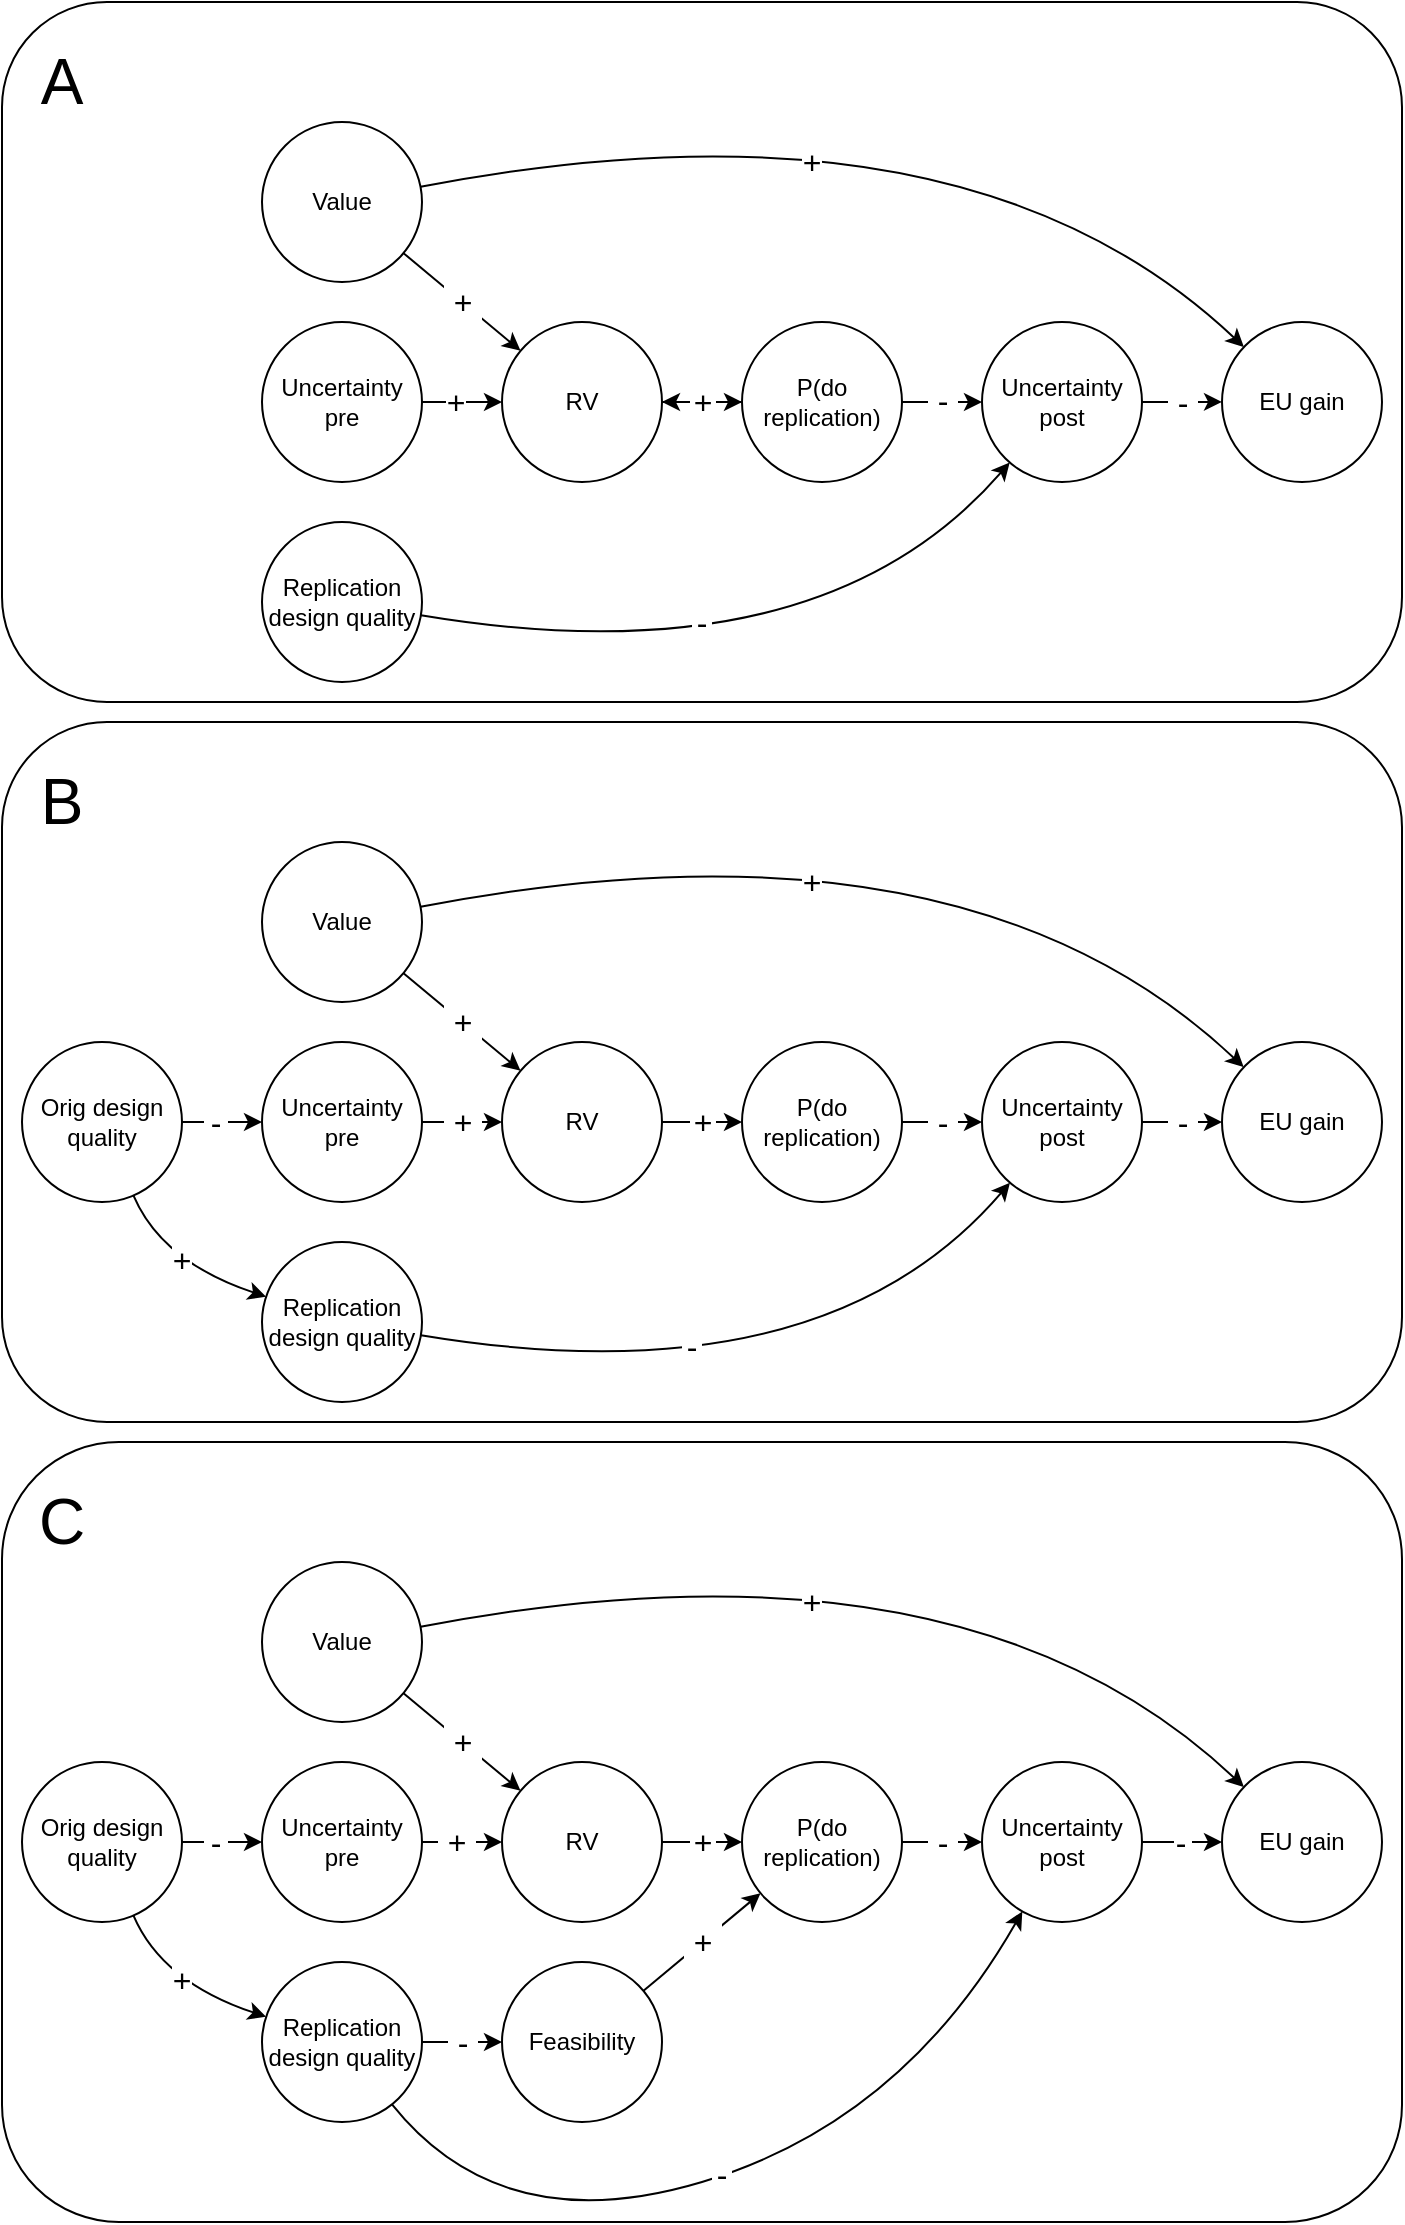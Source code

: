 <mxfile version="15.2.7" type="device"><diagram id="JsxDe5nBNDgUNmhO8-oi" name="Page-1"><mxGraphModel dx="905" dy="1772" grid="1" gridSize="10" guides="1" tooltips="1" connect="1" arrows="1" fold="1" page="1" pageScale="1" pageWidth="850" pageHeight="1100" math="0" shadow="0"><root><mxCell id="0"/><mxCell id="1" parent="0"/><mxCell id="ThYorFItu5LRQn0sHHz5-5" value="" style="rounded=1;whiteSpace=wrap;html=1;fontSize=16;strokeWidth=1;" vertex="1" parent="1"><mxGeometry x="70" y="460" width="700" height="390" as="geometry"/></mxCell><mxCell id="ThYorFItu5LRQn0sHHz5-4" value="" style="rounded=1;whiteSpace=wrap;html=1;fontSize=16;strokeWidth=1;" vertex="1" parent="1"><mxGeometry x="70" y="100" width="700" height="350" as="geometry"/></mxCell><mxCell id="ThYorFItu5LRQn0sHHz5-3" value="" style="rounded=1;whiteSpace=wrap;html=1;fontSize=16;strokeWidth=1;" vertex="1" parent="1"><mxGeometry x="70" y="-260" width="700" height="350" as="geometry"/></mxCell><mxCell id="REaUTDiiLadn9hdw3kWW-1" style="edgeStyle=orthogonalEdgeStyle;rounded=0;orthogonalLoop=1;jettySize=auto;html=1;" parent="1" source="REaUTDiiLadn9hdw3kWW-2" target="REaUTDiiLadn9hdw3kWW-6" edge="1"><mxGeometry relative="1" as="geometry"/></mxCell><mxCell id="REaUTDiiLadn9hdw3kWW-2" value="Orig design quality" style="ellipse;whiteSpace=wrap;html=1;aspect=fixed;" parent="1" vertex="1"><mxGeometry x="80" y="260" width="80" height="80" as="geometry"/></mxCell><mxCell id="REaUTDiiLadn9hdw3kWW-6" value="Uncertainty pre" style="ellipse;whiteSpace=wrap;html=1;aspect=fixed;" parent="1" vertex="1"><mxGeometry x="200" y="260" width="80" height="80" as="geometry"/></mxCell><mxCell id="REaUTDiiLadn9hdw3kWW-7" value="Uncertainty post" style="ellipse;whiteSpace=wrap;html=1;aspect=fixed;" parent="1" vertex="1"><mxGeometry x="560" y="260" width="80" height="80" as="geometry"/></mxCell><mxCell id="REaUTDiiLadn9hdw3kWW-8" value="P(do replication)" style="ellipse;whiteSpace=wrap;html=1;aspect=fixed;" parent="1" vertex="1"><mxGeometry x="440" y="260" width="80" height="80" as="geometry"/></mxCell><mxCell id="REaUTDiiLadn9hdw3kWW-10" value="RV" style="ellipse;whiteSpace=wrap;html=1;aspect=fixed;" parent="1" vertex="1"><mxGeometry x="320" y="260" width="80" height="80" as="geometry"/></mxCell><mxCell id="REaUTDiiLadn9hdw3kWW-11" value="&lt;font style=&quot;font-size: 16px&quot;&gt;-&lt;/font&gt;" style="text;html=1;align=center;verticalAlign=middle;whiteSpace=wrap;rounded=0;fillColor=#ffffff;" parent="1" vertex="1"><mxGeometry x="171" y="290" width="12" height="20" as="geometry"/></mxCell><mxCell id="REaUTDiiLadn9hdw3kWW-13" value="Replication design quality" style="ellipse;whiteSpace=wrap;html=1;aspect=fixed;" parent="1" vertex="1"><mxGeometry x="200" y="360" width="80" height="80" as="geometry"/></mxCell><mxCell id="REaUTDiiLadn9hdw3kWW-42" value="" style="endArrow=classic;html=1;strokeWidth=1;" parent="1" source="REaUTDiiLadn9hdw3kWW-8" target="REaUTDiiLadn9hdw3kWW-7" edge="1"><mxGeometry relative="1" as="geometry"><mxPoint x="420" y="320" as="sourcePoint"/><mxPoint x="520" y="320" as="targetPoint"/></mxGeometry></mxCell><mxCell id="REaUTDiiLadn9hdw3kWW-43" value="&lt;font style=&quot;font-size: 16px&quot;&gt;&amp;nbsp;-&amp;nbsp;&lt;/font&gt;" style="edgeLabel;resizable=0;html=1;align=center;verticalAlign=middle;" parent="REaUTDiiLadn9hdw3kWW-42" connectable="0" vertex="1"><mxGeometry relative="1" as="geometry"/></mxCell><mxCell id="REaUTDiiLadn9hdw3kWW-86" value="&amp;nbsp;+&amp;nbsp;" style="endArrow=classic;html=1;strokeWidth=1;" parent="1" source="REaUTDiiLadn9hdw3kWW-10" target="REaUTDiiLadn9hdw3kWW-8" edge="1"><mxGeometry relative="1" as="geometry"><mxPoint x="420" y="410" as="sourcePoint"/><mxPoint x="520" y="410" as="targetPoint"/></mxGeometry></mxCell><mxCell id="REaUTDiiLadn9hdw3kWW-87" value="&lt;font style=&quot;font-size: 16px&quot;&gt;+&lt;/font&gt;" style="edgeLabel;resizable=0;html=1;align=center;verticalAlign=middle;" parent="REaUTDiiLadn9hdw3kWW-86" connectable="0" vertex="1"><mxGeometry relative="1" as="geometry"/></mxCell><mxCell id="REaUTDiiLadn9hdw3kWW-88" value="EU gain" style="ellipse;whiteSpace=wrap;html=1;aspect=fixed;" parent="1" vertex="1"><mxGeometry x="680" y="260" width="80" height="80" as="geometry"/></mxCell><mxCell id="REaUTDiiLadn9hdw3kWW-90" value="&lt;font style=&quot;font-size: 16px&quot;&gt;&amp;nbsp;-&amp;nbsp;&lt;/font&gt;" style="endArrow=classic;html=1;strokeWidth=1;" parent="1" source="REaUTDiiLadn9hdw3kWW-7" target="REaUTDiiLadn9hdw3kWW-88" edge="1"><mxGeometry relative="1" as="geometry"><mxPoint x="650" y="289.17" as="sourcePoint"/><mxPoint x="690" y="289.17" as="targetPoint"/><mxPoint as="offset"/></mxGeometry></mxCell><mxCell id="REaUTDiiLadn9hdw3kWW-100" value="Value" style="ellipse;whiteSpace=wrap;html=1;aspect=fixed;" parent="1" vertex="1"><mxGeometry x="200" y="160" width="80" height="80" as="geometry"/></mxCell><mxCell id="REaUTDiiLadn9hdw3kWW-101" value="" style="endArrow=classic;html=1;strokeWidth=1;" parent="1" source="REaUTDiiLadn9hdw3kWW-100" target="REaUTDiiLadn9hdw3kWW-10" edge="1"><mxGeometry relative="1" as="geometry"><mxPoint x="420" y="360" as="sourcePoint"/><mxPoint x="520" y="360" as="targetPoint"/></mxGeometry></mxCell><mxCell id="REaUTDiiLadn9hdw3kWW-102" value="&lt;font style=&quot;font-size: 16px&quot;&gt;&amp;nbsp;+&amp;nbsp;&lt;/font&gt;" style="edgeLabel;resizable=0;html=1;align=center;verticalAlign=middle;" parent="REaUTDiiLadn9hdw3kWW-101" connectable="0" vertex="1"><mxGeometry relative="1" as="geometry"/></mxCell><mxCell id="REaUTDiiLadn9hdw3kWW-110" value="Uncertainty pre" style="ellipse;whiteSpace=wrap;html=1;aspect=fixed;" parent="1" vertex="1"><mxGeometry x="200" y="620" width="80" height="80" as="geometry"/></mxCell><mxCell id="REaUTDiiLadn9hdw3kWW-111" value="Uncertainty post" style="ellipse;whiteSpace=wrap;html=1;aspect=fixed;" parent="1" vertex="1"><mxGeometry x="560" y="620" width="80" height="80" as="geometry"/></mxCell><mxCell id="REaUTDiiLadn9hdw3kWW-112" value="P(do replication)" style="ellipse;whiteSpace=wrap;html=1;aspect=fixed;" parent="1" vertex="1"><mxGeometry x="440" y="620" width="80" height="80" as="geometry"/></mxCell><mxCell id="REaUTDiiLadn9hdw3kWW-113" value="RV" style="ellipse;whiteSpace=wrap;html=1;aspect=fixed;" parent="1" vertex="1"><mxGeometry x="320" y="620" width="80" height="80" as="geometry"/></mxCell><mxCell id="REaUTDiiLadn9hdw3kWW-116" value="Feasibility" style="ellipse;whiteSpace=wrap;html=1;aspect=fixed;" parent="1" vertex="1"><mxGeometry x="320" y="720" width="80" height="80" as="geometry"/></mxCell><mxCell id="REaUTDiiLadn9hdw3kWW-119" value="" style="endArrow=classic;html=1;strokeWidth=1;" parent="1" source="REaUTDiiLadn9hdw3kWW-112" target="REaUTDiiLadn9hdw3kWW-111" edge="1"><mxGeometry relative="1" as="geometry"><mxPoint x="420" y="680" as="sourcePoint"/><mxPoint x="520" y="680" as="targetPoint"/></mxGeometry></mxCell><mxCell id="REaUTDiiLadn9hdw3kWW-120" value="&lt;font style=&quot;font-size: 16px&quot;&gt;&amp;nbsp;-&amp;nbsp;&lt;/font&gt;" style="edgeLabel;resizable=0;html=1;align=center;verticalAlign=middle;" parent="REaUTDiiLadn9hdw3kWW-119" connectable="0" vertex="1"><mxGeometry relative="1" as="geometry"/></mxCell><mxCell id="REaUTDiiLadn9hdw3kWW-123" value="&amp;nbsp;+&amp;nbsp;" style="endArrow=classic;html=1;strokeWidth=1;" parent="1" source="REaUTDiiLadn9hdw3kWW-113" target="REaUTDiiLadn9hdw3kWW-112" edge="1"><mxGeometry relative="1" as="geometry"><mxPoint x="420" y="770" as="sourcePoint"/><mxPoint x="520" y="770" as="targetPoint"/></mxGeometry></mxCell><mxCell id="REaUTDiiLadn9hdw3kWW-124" value="&lt;font style=&quot;font-size: 16px&quot;&gt;+&lt;/font&gt;" style="edgeLabel;resizable=0;html=1;align=center;verticalAlign=middle;" parent="REaUTDiiLadn9hdw3kWW-123" connectable="0" vertex="1"><mxGeometry relative="1" as="geometry"/></mxCell><mxCell id="REaUTDiiLadn9hdw3kWW-125" value="EU gain" style="ellipse;whiteSpace=wrap;html=1;aspect=fixed;" parent="1" vertex="1"><mxGeometry x="680" y="620" width="80" height="80" as="geometry"/></mxCell><mxCell id="REaUTDiiLadn9hdw3kWW-126" value="&amp;nbsp;-&amp;nbsp;" style="endArrow=classic;html=1;strokeWidth=1;" parent="1" source="REaUTDiiLadn9hdw3kWW-111" target="REaUTDiiLadn9hdw3kWW-125" edge="1"><mxGeometry relative="1" as="geometry"><mxPoint x="650" y="649.17" as="sourcePoint"/><mxPoint x="690" y="649.17" as="targetPoint"/></mxGeometry></mxCell><mxCell id="REaUTDiiLadn9hdw3kWW-127" value="&lt;font style=&quot;font-size: 16px&quot;&gt;-&lt;/font&gt;" style="edgeLabel;resizable=0;html=1;align=center;verticalAlign=middle;" parent="REaUTDiiLadn9hdw3kWW-126" connectable="0" vertex="1"><mxGeometry relative="1" as="geometry"><mxPoint x="-1" as="offset"/></mxGeometry></mxCell><mxCell id="REaUTDiiLadn9hdw3kWW-128" value="Value" style="ellipse;whiteSpace=wrap;html=1;aspect=fixed;" parent="1" vertex="1"><mxGeometry x="200" y="520" width="80" height="80" as="geometry"/></mxCell><mxCell id="REaUTDiiLadn9hdw3kWW-129" value="" style="endArrow=classic;html=1;strokeWidth=1;" parent="1" source="REaUTDiiLadn9hdw3kWW-128" target="REaUTDiiLadn9hdw3kWW-113" edge="1"><mxGeometry relative="1" as="geometry"><mxPoint x="420" y="720" as="sourcePoint"/><mxPoint x="520" y="720" as="targetPoint"/></mxGeometry></mxCell><mxCell id="REaUTDiiLadn9hdw3kWW-130" value="&lt;font style=&quot;font-size: 16px&quot;&gt;&amp;nbsp;+&amp;nbsp;&lt;/font&gt;" style="edgeLabel;resizable=0;html=1;align=center;verticalAlign=middle;" parent="REaUTDiiLadn9hdw3kWW-129" connectable="0" vertex="1"><mxGeometry relative="1" as="geometry"/></mxCell><mxCell id="REaUTDiiLadn9hdw3kWW-133" value="Replication design quality" style="ellipse;whiteSpace=wrap;html=1;aspect=fixed;" parent="1" vertex="1"><mxGeometry x="200" y="720" width="80" height="80" as="geometry"/></mxCell><mxCell id="REaUTDiiLadn9hdw3kWW-136" value="" style="endArrow=classic;html=1;strokeWidth=1;" parent="1" source="REaUTDiiLadn9hdw3kWW-116" target="REaUTDiiLadn9hdw3kWW-112" edge="1"><mxGeometry relative="1" as="geometry"><mxPoint x="350" y="770" as="sourcePoint"/><mxPoint x="450" y="770" as="targetPoint"/></mxGeometry></mxCell><mxCell id="REaUTDiiLadn9hdw3kWW-137" value="&lt;font style=&quot;font-size: 16px&quot;&gt;&amp;nbsp;+&amp;nbsp;&lt;/font&gt;" style="edgeLabel;resizable=0;html=1;align=center;verticalAlign=middle;" parent="REaUTDiiLadn9hdw3kWW-136" connectable="0" vertex="1"><mxGeometry relative="1" as="geometry"/></mxCell><mxCell id="REaUTDiiLadn9hdw3kWW-146" value="" style="curved=1;endArrow=classic;html=1;strokeWidth=1;" parent="1" source="REaUTDiiLadn9hdw3kWW-133" target="REaUTDiiLadn9hdw3kWW-111" edge="1"><mxGeometry width="50" height="50" relative="1" as="geometry"><mxPoint x="400" y="680" as="sourcePoint"/><mxPoint x="450" y="630" as="targetPoint"/><Array as="points"><mxPoint x="320" y="860"/><mxPoint x="520" y="800"/></Array></mxGeometry></mxCell><mxCell id="REaUTDiiLadn9hdw3kWW-149" style="edgeStyle=orthogonalEdgeStyle;rounded=0;orthogonalLoop=1;jettySize=auto;html=1;" parent="1" source="REaUTDiiLadn9hdw3kWW-150" target="REaUTDiiLadn9hdw3kWW-153" edge="1"><mxGeometry relative="1" as="geometry"/></mxCell><mxCell id="REaUTDiiLadn9hdw3kWW-150" value="Uncertainty pre" style="ellipse;whiteSpace=wrap;html=1;aspect=fixed;" parent="1" vertex="1"><mxGeometry x="200" y="-100" width="80" height="80" as="geometry"/></mxCell><mxCell id="REaUTDiiLadn9hdw3kWW-151" value="Uncertainty post" style="ellipse;whiteSpace=wrap;html=1;aspect=fixed;" parent="1" vertex="1"><mxGeometry x="560" y="-100" width="80" height="80" as="geometry"/></mxCell><mxCell id="ThYorFItu5LRQn0sHHz5-1" value="" style="edgeStyle=orthogonalEdgeStyle;rounded=0;orthogonalLoop=1;jettySize=auto;html=1;" edge="1" parent="1" source="REaUTDiiLadn9hdw3kWW-152" target="REaUTDiiLadn9hdw3kWW-153"><mxGeometry relative="1" as="geometry"/></mxCell><mxCell id="REaUTDiiLadn9hdw3kWW-152" value="P(do replication)" style="ellipse;whiteSpace=wrap;html=1;aspect=fixed;" parent="1" vertex="1"><mxGeometry x="440" y="-100" width="80" height="80" as="geometry"/></mxCell><mxCell id="REaUTDiiLadn9hdw3kWW-153" value="RV" style="ellipse;whiteSpace=wrap;html=1;aspect=fixed;" parent="1" vertex="1"><mxGeometry x="320" y="-100" width="80" height="80" as="geometry"/></mxCell><mxCell id="REaUTDiiLadn9hdw3kWW-155" value="&lt;font style=&quot;font-size: 16px&quot;&gt;+&lt;/font&gt;" style="text;html=1;align=center;verticalAlign=middle;whiteSpace=wrap;rounded=0;fillColor=#ffffff;" parent="1" vertex="1"><mxGeometry x="292" y="-70" width="10" height="20" as="geometry"/></mxCell><mxCell id="REaUTDiiLadn9hdw3kWW-156" value="Replication design quality" style="ellipse;whiteSpace=wrap;html=1;aspect=fixed;" parent="1" vertex="1"><mxGeometry x="200" width="80" height="80" as="geometry"/></mxCell><mxCell id="REaUTDiiLadn9hdw3kWW-159" value="" style="endArrow=classic;html=1;strokeWidth=1;" parent="1" source="REaUTDiiLadn9hdw3kWW-152" target="REaUTDiiLadn9hdw3kWW-151" edge="1"><mxGeometry relative="1" as="geometry"><mxPoint x="420" y="-40" as="sourcePoint"/><mxPoint x="520" y="-40" as="targetPoint"/></mxGeometry></mxCell><mxCell id="REaUTDiiLadn9hdw3kWW-160" value="&amp;nbsp;-&amp;nbsp;" style="edgeLabel;resizable=0;html=1;align=center;verticalAlign=middle;fontSize=16;" parent="REaUTDiiLadn9hdw3kWW-159" connectable="0" vertex="1"><mxGeometry relative="1" as="geometry"><mxPoint y="-1" as="offset"/></mxGeometry></mxCell><mxCell id="REaUTDiiLadn9hdw3kWW-163" value="&amp;nbsp;+&amp;nbsp;" style="endArrow=classic;html=1;strokeWidth=1;" parent="1" source="REaUTDiiLadn9hdw3kWW-153" target="REaUTDiiLadn9hdw3kWW-152" edge="1"><mxGeometry relative="1" as="geometry"><mxPoint x="420" y="50" as="sourcePoint"/><mxPoint x="520" y="50" as="targetPoint"/></mxGeometry></mxCell><mxCell id="REaUTDiiLadn9hdw3kWW-164" value="+" style="edgeLabel;resizable=0;html=1;align=center;verticalAlign=middle;fontSize=16;" parent="REaUTDiiLadn9hdw3kWW-163" connectable="0" vertex="1"><mxGeometry relative="1" as="geometry"/></mxCell><mxCell id="REaUTDiiLadn9hdw3kWW-165" value="EU gain" style="ellipse;whiteSpace=wrap;html=1;aspect=fixed;" parent="1" vertex="1"><mxGeometry x="680" y="-100" width="80" height="80" as="geometry"/></mxCell><mxCell id="REaUTDiiLadn9hdw3kWW-166" value="&lt;font style=&quot;font-size: 16px&quot;&gt;&amp;nbsp;-&amp;nbsp;&lt;/font&gt;" style="endArrow=classic;html=1;strokeWidth=1;" parent="1" edge="1"><mxGeometry relative="1" as="geometry"><mxPoint x="640.0" y="-60.06" as="sourcePoint"/><mxPoint x="680.0" y="-60.06" as="targetPoint"/></mxGeometry></mxCell><mxCell id="REaUTDiiLadn9hdw3kWW-168" value="Value" style="ellipse;whiteSpace=wrap;html=1;aspect=fixed;" parent="1" vertex="1"><mxGeometry x="200" y="-200" width="80" height="80" as="geometry"/></mxCell><mxCell id="REaUTDiiLadn9hdw3kWW-169" value="" style="endArrow=classic;html=1;strokeWidth=1;" parent="1" source="REaUTDiiLadn9hdw3kWW-168" target="REaUTDiiLadn9hdw3kWW-153" edge="1"><mxGeometry relative="1" as="geometry"><mxPoint x="420" as="sourcePoint"/><mxPoint x="520" as="targetPoint"/></mxGeometry></mxCell><mxCell id="REaUTDiiLadn9hdw3kWW-170" value="&amp;nbsp;+&amp;nbsp;" style="edgeLabel;resizable=0;html=1;align=center;verticalAlign=middle;fontSize=16;" parent="REaUTDiiLadn9hdw3kWW-169" connectable="0" vertex="1"><mxGeometry relative="1" as="geometry"/></mxCell><mxCell id="REaUTDiiLadn9hdw3kWW-173" value="" style="curved=1;endArrow=classic;html=1;strokeWidth=1;" parent="1" source="REaUTDiiLadn9hdw3kWW-13" target="REaUTDiiLadn9hdw3kWW-7" edge="1"><mxGeometry width="50" height="50" relative="1" as="geometry"><mxPoint x="300.004" y="433.328" as="sourcePoint"/><mxPoint x="603.442" y="340.005" as="targetPoint"/><Array as="points"><mxPoint x="480" y="440"/></Array></mxGeometry></mxCell><mxCell id="REaUTDiiLadn9hdw3kWW-174" value="" style="curved=1;endArrow=classic;html=1;strokeWidth=1;" parent="1" source="REaUTDiiLadn9hdw3kWW-2" target="REaUTDiiLadn9hdw3kWW-13" edge="1"><mxGeometry width="50" height="50" relative="1" as="geometry"><mxPoint x="289.972" y="411.499" as="sourcePoint"/><mxPoint x="570" y="420" as="targetPoint"/><Array as="points"><mxPoint x="150" y="370"/></Array></mxGeometry></mxCell><mxCell id="REaUTDiiLadn9hdw3kWW-175" value="&lt;font style=&quot;font-size: 32px&quot;&gt;A&lt;/font&gt;" style="text;html=1;strokeColor=none;fillColor=none;align=center;verticalAlign=middle;whiteSpace=wrap;rounded=0;" parent="1" vertex="1"><mxGeometry x="80" y="-230" width="40" height="20" as="geometry"/></mxCell><mxCell id="REaUTDiiLadn9hdw3kWW-177" value="&lt;font style=&quot;font-size: 32px&quot;&gt;B&lt;/font&gt;" style="text;html=1;strokeColor=none;fillColor=none;align=center;verticalAlign=middle;whiteSpace=wrap;rounded=0;" parent="1" vertex="1"><mxGeometry x="80" y="130" width="40" height="20" as="geometry"/></mxCell><mxCell id="REaUTDiiLadn9hdw3kWW-178" value="&lt;font style=&quot;font-size: 32px&quot;&gt;C&lt;/font&gt;" style="text;html=1;strokeColor=none;fillColor=none;align=center;verticalAlign=middle;whiteSpace=wrap;rounded=0;" parent="1" vertex="1"><mxGeometry x="80" y="490" width="40" height="20" as="geometry"/></mxCell><mxCell id="REaUTDiiLadn9hdw3kWW-179" value="" style="curved=1;endArrow=classic;html=1;strokeWidth=1;" parent="1" source="REaUTDiiLadn9hdw3kWW-100" target="REaUTDiiLadn9hdw3kWW-88" edge="1"><mxGeometry width="50" height="50" relative="1" as="geometry"><mxPoint x="353.172" y="179.189" as="sourcePoint"/><mxPoint x="639.998" y="99.998" as="targetPoint"/><Array as="points"><mxPoint x="550" y="140"/></Array></mxGeometry></mxCell><mxCell id="REaUTDiiLadn9hdw3kWW-180" value="" style="curved=1;endArrow=classic;html=1;strokeWidth=1;" parent="1" source="REaUTDiiLadn9hdw3kWW-128" target="REaUTDiiLadn9hdw3kWW-125" edge="1"><mxGeometry width="50" height="50" relative="1" as="geometry"><mxPoint x="280.001" y="552.399" as="sourcePoint"/><mxPoint x="691.602" y="632.585" as="targetPoint"/><Array as="points"><mxPoint x="550.73" y="500"/></Array></mxGeometry></mxCell><mxCell id="REaUTDiiLadn9hdw3kWW-181" value="" style="curved=1;endArrow=classic;html=1;strokeWidth=1;" parent="1" source="REaUTDiiLadn9hdw3kWW-168" target="REaUTDiiLadn9hdw3kWW-165" edge="1"><mxGeometry width="50" height="50" relative="1" as="geometry"><mxPoint x="280.001" y="-167.601" as="sourcePoint"/><mxPoint x="691.602" y="-87.415" as="targetPoint"/><Array as="points"><mxPoint x="550.73" y="-220"/></Array></mxGeometry></mxCell><mxCell id="REaUTDiiLadn9hdw3kWW-182" value="" style="curved=1;endArrow=classic;html=1;strokeWidth=1;" parent="1" source="REaUTDiiLadn9hdw3kWW-156" target="REaUTDiiLadn9hdw3kWW-151" edge="1"><mxGeometry width="50" height="50" relative="1" as="geometry"><mxPoint x="277.996" y="46.576" as="sourcePoint"/><mxPoint x="572.508" y="-29.63" as="targetPoint"/><Array as="points"><mxPoint x="478.54" y="80"/></Array></mxGeometry></mxCell><mxCell id="REaUTDiiLadn9hdw3kWW-183" value="&lt;font style=&quot;font-size: 16px&quot;&gt;-&lt;/font&gt;" style="text;html=1;strokeColor=none;align=center;verticalAlign=middle;whiteSpace=wrap;rounded=0;fillColor=#ffffff;" parent="1" vertex="1"><mxGeometry x="425" y="816" width="10" height="20" as="geometry"/></mxCell><mxCell id="REaUTDiiLadn9hdw3kWW-185" value="" style="endArrow=classic;html=1;strokeWidth=1;" parent="1" source="REaUTDiiLadn9hdw3kWW-110" target="REaUTDiiLadn9hdw3kWW-113" edge="1"><mxGeometry relative="1" as="geometry"><mxPoint x="380" y="610" as="sourcePoint"/><mxPoint x="480" y="610" as="targetPoint"/></mxGeometry></mxCell><mxCell id="REaUTDiiLadn9hdw3kWW-186" value="&lt;font style=&quot;font-size: 16px&quot;&gt;&amp;nbsp;+&amp;nbsp;&lt;/font&gt;" style="edgeLabel;resizable=0;html=1;align=center;verticalAlign=middle;" parent="REaUTDiiLadn9hdw3kWW-185" connectable="0" vertex="1"><mxGeometry relative="1" as="geometry"><mxPoint x="-3" as="offset"/></mxGeometry></mxCell><mxCell id="REaUTDiiLadn9hdw3kWW-187" value="" style="endArrow=classic;html=1;strokeWidth=1;" parent="1" source="REaUTDiiLadn9hdw3kWW-133" target="REaUTDiiLadn9hdw3kWW-116" edge="1"><mxGeometry relative="1" as="geometry"><mxPoint x="290" y="670" as="sourcePoint"/><mxPoint x="330" y="670" as="targetPoint"/></mxGeometry></mxCell><mxCell id="REaUTDiiLadn9hdw3kWW-188" value="&lt;font style=&quot;font-size: 16px&quot;&gt;&amp;nbsp;-&amp;nbsp;&lt;/font&gt;" style="edgeLabel;resizable=0;html=1;align=center;verticalAlign=middle;" parent="REaUTDiiLadn9hdw3kWW-187" connectable="0" vertex="1"><mxGeometry relative="1" as="geometry"/></mxCell><mxCell id="REaUTDiiLadn9hdw3kWW-191" value="&lt;font style=&quot;font-size: 16px&quot;&gt;-&lt;/font&gt;" style="text;html=1;strokeColor=none;align=center;verticalAlign=middle;whiteSpace=wrap;rounded=0;fillColor=#ffffff;" parent="1" vertex="1"><mxGeometry x="410" y="402" width="10" height="20" as="geometry"/></mxCell><mxCell id="REaUTDiiLadn9hdw3kWW-192" value="&lt;font style=&quot;font-size: 16px&quot;&gt;-&lt;/font&gt;" style="text;html=1;strokeColor=none;align=center;verticalAlign=middle;whiteSpace=wrap;rounded=0;fillColor=#ffffff;" parent="1" vertex="1"><mxGeometry x="415" y="40" width="10" height="20" as="geometry"/></mxCell><mxCell id="REaUTDiiLadn9hdw3kWW-193" value="&lt;font style=&quot;font-size: 16px&quot;&gt;+&lt;/font&gt;" style="text;html=1;strokeColor=none;align=center;verticalAlign=middle;whiteSpace=wrap;rounded=0;fillColor=#ffffff;" parent="1" vertex="1"><mxGeometry x="470" y="-190" width="10" height="20" as="geometry"/></mxCell><mxCell id="REaUTDiiLadn9hdw3kWW-194" value="&lt;font style=&quot;font-size: 16px&quot;&gt;+&lt;/font&gt;" style="text;html=1;strokeColor=none;align=center;verticalAlign=middle;whiteSpace=wrap;rounded=0;fillColor=#ffffff;" parent="1" vertex="1"><mxGeometry x="470" y="170" width="10" height="20" as="geometry"/></mxCell><mxCell id="REaUTDiiLadn9hdw3kWW-195" value="&lt;font style=&quot;font-size: 16px&quot;&gt;+&lt;/font&gt;" style="text;html=1;strokeColor=none;align=center;verticalAlign=middle;whiteSpace=wrap;rounded=0;fillColor=#ffffff;" parent="1" vertex="1"><mxGeometry x="470" y="530" width="10" height="20" as="geometry"/></mxCell><mxCell id="REaUTDiiLadn9hdw3kWW-196" value="" style="endArrow=classic;html=1;strokeWidth=1;" parent="1" source="REaUTDiiLadn9hdw3kWW-6" target="REaUTDiiLadn9hdw3kWW-10" edge="1"><mxGeometry relative="1" as="geometry"><mxPoint x="380" y="440" as="sourcePoint"/><mxPoint x="480" y="440" as="targetPoint"/></mxGeometry></mxCell><mxCell id="REaUTDiiLadn9hdw3kWW-197" value="&lt;font style=&quot;font-size: 16px&quot;&gt;&amp;nbsp;+&amp;nbsp;&lt;/font&gt;" style="edgeLabel;resizable=0;html=1;align=center;verticalAlign=middle;" parent="REaUTDiiLadn9hdw3kWW-196" connectable="0" vertex="1"><mxGeometry relative="1" as="geometry"/></mxCell><mxCell id="REaUTDiiLadn9hdw3kWW-198" value="&lt;font style=&quot;font-size: 16px&quot;&gt;+&lt;/font&gt;" style="text;html=1;strokeColor=none;align=center;verticalAlign=middle;whiteSpace=wrap;rounded=0;fillColor=#ffffff;" parent="1" vertex="1"><mxGeometry x="155" y="359" width="10" height="20" as="geometry"/></mxCell><mxCell id="CAdqJ0KF8_qXL_RmSYBF-1" style="edgeStyle=orthogonalEdgeStyle;rounded=0;orthogonalLoop=1;jettySize=auto;html=1;" parent="1" source="CAdqJ0KF8_qXL_RmSYBF-2" edge="1"><mxGeometry relative="1" as="geometry"><mxPoint x="200" y="660" as="targetPoint"/></mxGeometry></mxCell><mxCell id="CAdqJ0KF8_qXL_RmSYBF-2" value="Orig design quality" style="ellipse;whiteSpace=wrap;html=1;aspect=fixed;" parent="1" vertex="1"><mxGeometry x="80" y="620" width="80" height="80" as="geometry"/></mxCell><mxCell id="CAdqJ0KF8_qXL_RmSYBF-3" value="&lt;font style=&quot;font-size: 16px&quot;&gt;-&lt;/font&gt;" style="text;html=1;align=center;verticalAlign=middle;whiteSpace=wrap;rounded=0;fillColor=#ffffff;" parent="1" vertex="1"><mxGeometry x="171" y="650" width="12" height="20" as="geometry"/></mxCell><mxCell id="CAdqJ0KF8_qXL_RmSYBF-4" value="" style="curved=1;endArrow=classic;html=1;strokeWidth=1;" parent="1" source="CAdqJ0KF8_qXL_RmSYBF-2" edge="1"><mxGeometry width="50" height="50" relative="1" as="geometry"><mxPoint x="289.972" y="771.499" as="sourcePoint"/><mxPoint x="202.053" y="747.351" as="targetPoint"/><Array as="points"><mxPoint x="150" y="730"/></Array></mxGeometry></mxCell><mxCell id="CAdqJ0KF8_qXL_RmSYBF-5" value="&lt;font style=&quot;font-size: 16px&quot;&gt;+&lt;/font&gt;" style="text;html=1;strokeColor=none;align=center;verticalAlign=middle;whiteSpace=wrap;rounded=0;fillColor=#ffffff;" parent="1" vertex="1"><mxGeometry x="155" y="719" width="10" height="20" as="geometry"/></mxCell></root></mxGraphModel></diagram></mxfile>